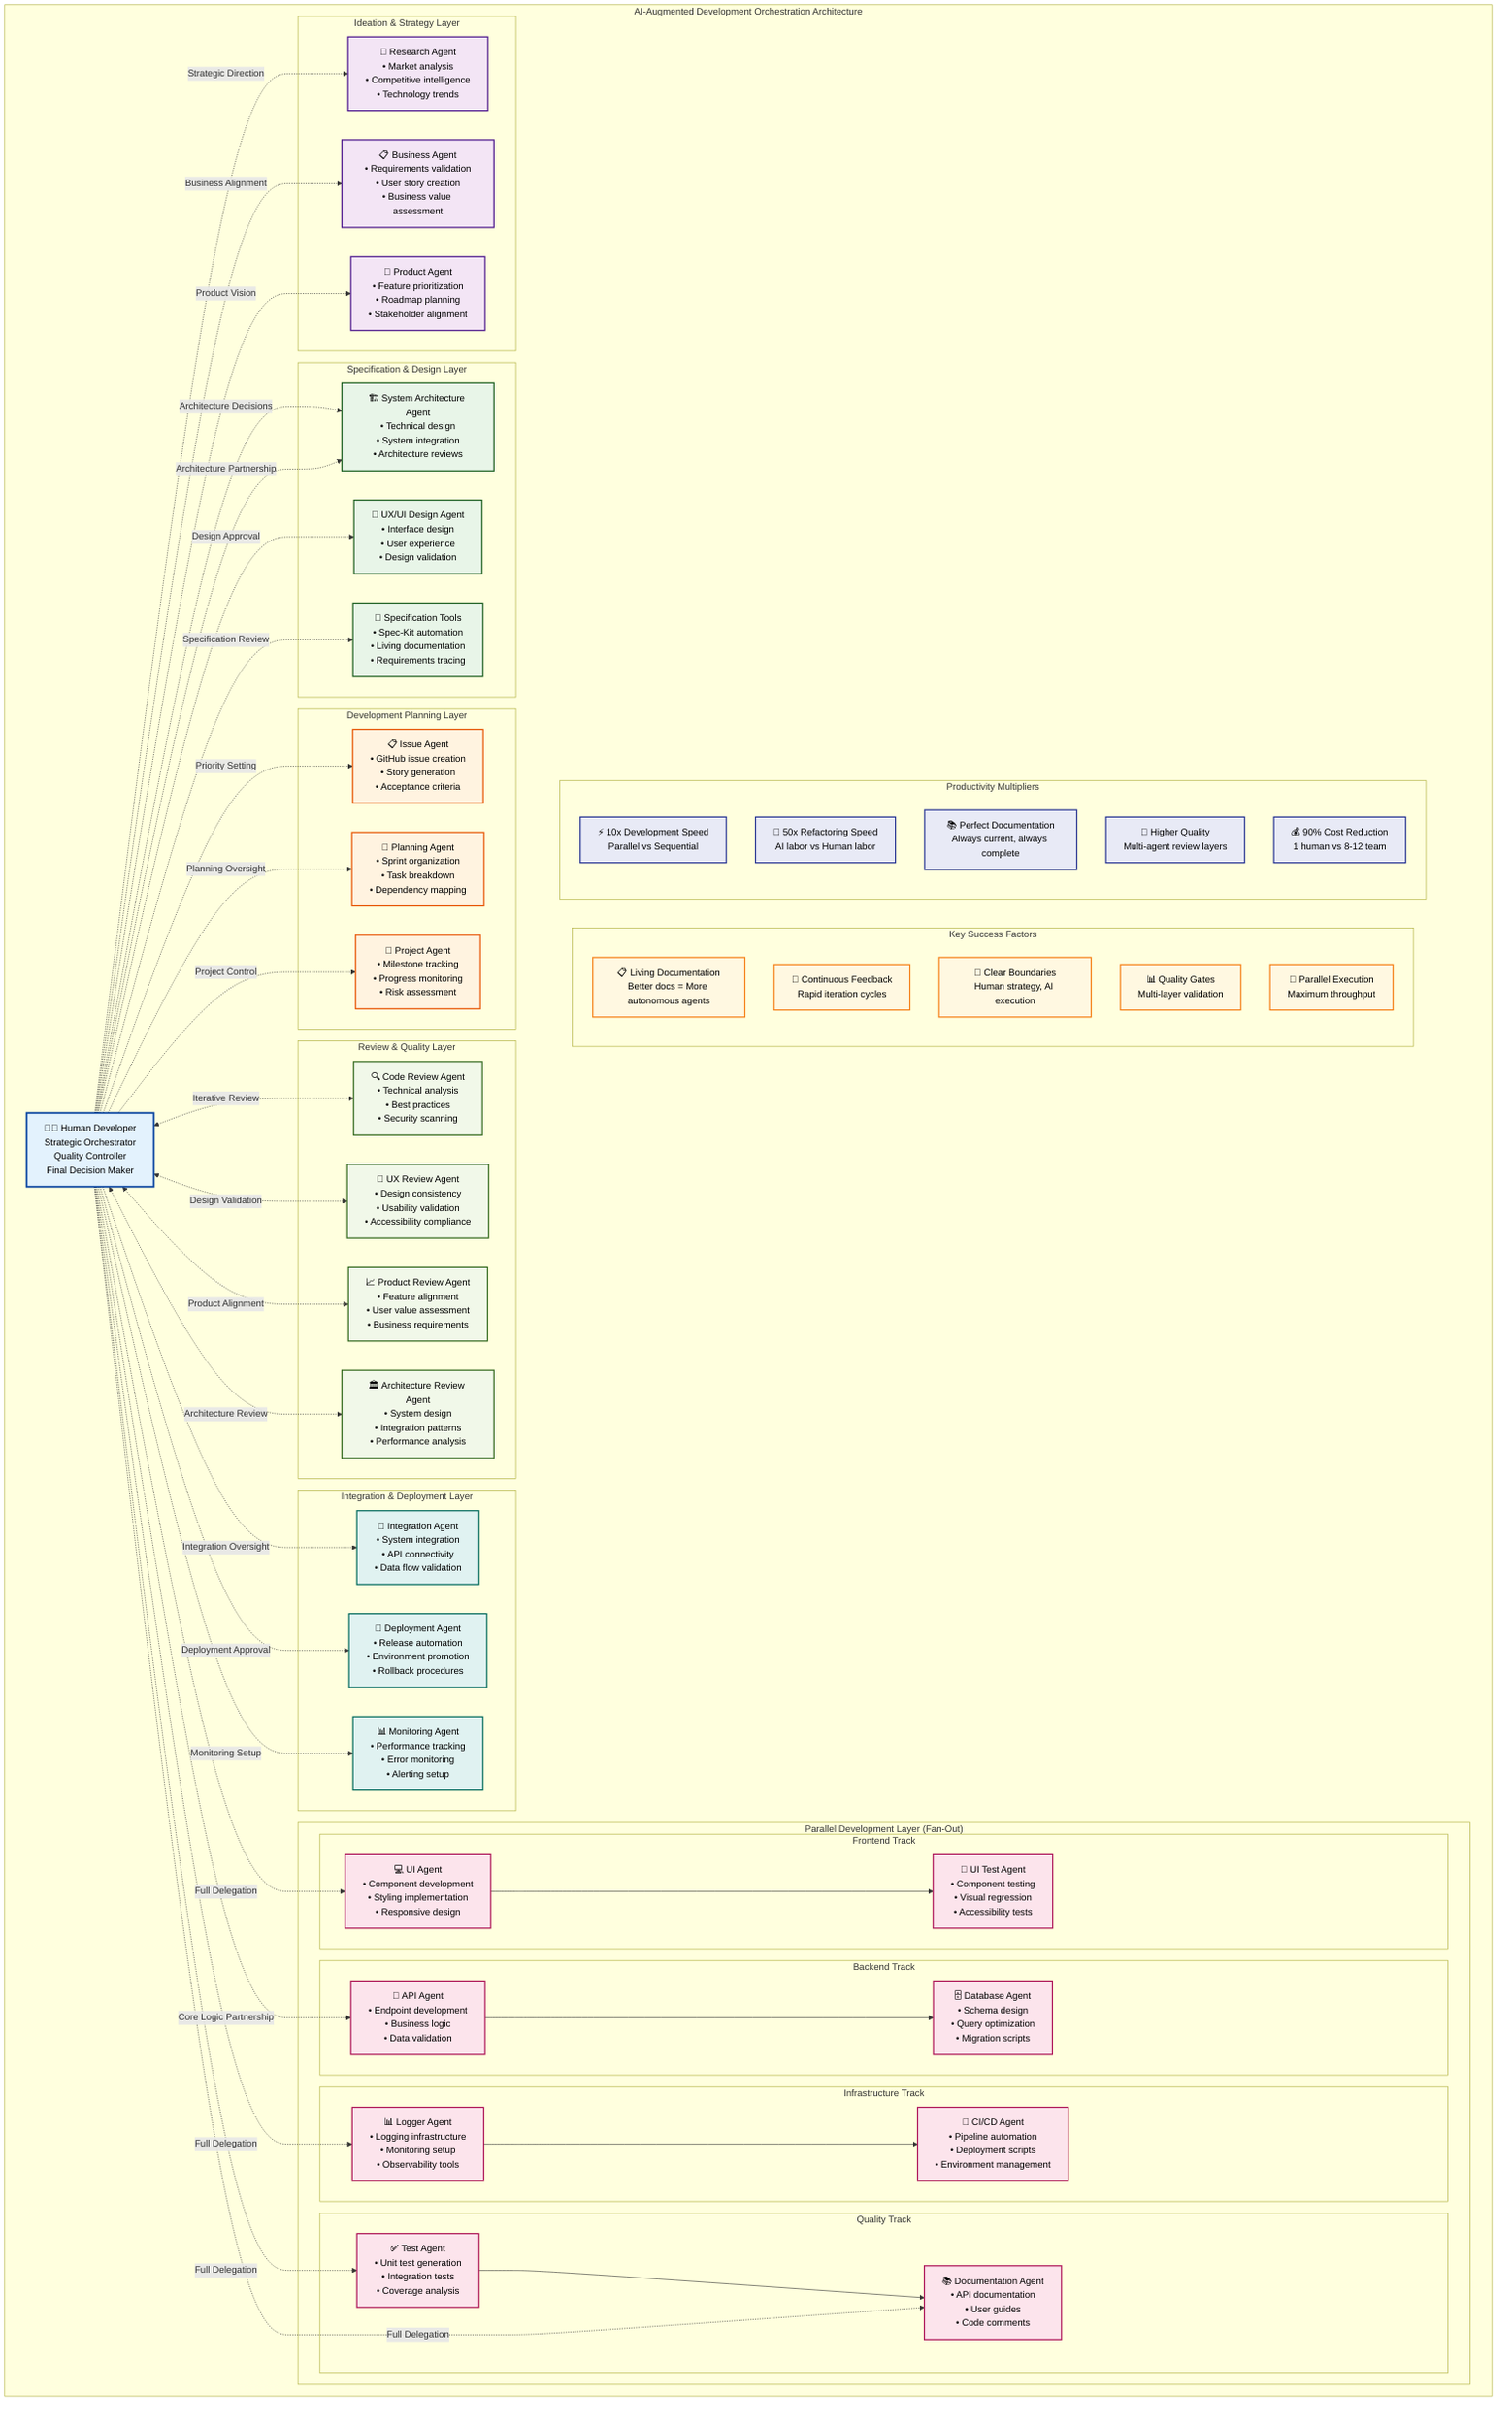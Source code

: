 graph TB
    subgraph "AI-Augmented Development Orchestration Architecture"
        
        %% Central Human Orchestrator
        HUMAN[👨‍💻 Human Developer<br/>Strategic Orchestrator<br/>Quality Controller<br/>Final Decision Maker]
        
        subgraph "Ideation & Strategy Layer"
            RA[🧠 Research Agent<br/>• Market analysis<br/>• Competitive intelligence<br/>• Technology trends]
            BA[📋 Business Agent<br/>• Requirements validation<br/>• User story creation<br/>• Business value assessment]
            PA[🎯 Product Agent<br/>• Feature prioritization<br/>• Roadmap planning<br/>• Stakeholder alignment]
        end
        
        subgraph "Specification & Design Layer"
            SA[🏗️ System Architecture Agent<br/>• Technical design<br/>• System integration<br/>• Architecture reviews]
            UXA[🎨 UX/UI Design Agent<br/>• Interface design<br/>• User experience<br/>• Design validation]
            SPEC[📝 Specification Tools<br/>• Spec-Kit automation<br/>• Living documentation<br/>• Requirements tracing]
        end
        
        subgraph "Development Planning Layer"
            ISA[📋 Issue Agent<br/>• GitHub issue creation<br/>• Story generation<br/>• Acceptance criteria]
            PLA[📅 Planning Agent<br/>• Sprint organization<br/>• Task breakdown<br/>• Dependency mapping]
            PMA[👥 Project Agent<br/>• Milestone tracking<br/>• Progress monitoring<br/>• Risk assessment]
        end
        
        subgraph "Parallel Development Layer (Fan-Out)"
            direction LR
            
            subgraph "Frontend Track"
                UIA[💻 UI Agent<br/>• Component development<br/>• Styling implementation<br/>• Responsive design]
                UXT[🧪 UI Test Agent<br/>• Component testing<br/>• Visual regression<br/>• Accessibility tests]
            end
            
            subgraph "Backend Track"
                APIA[🔌 API Agent<br/>• Endpoint development<br/>• Business logic<br/>• Data validation]
                DBAAPI[🗄️ Database Agent<br/>• Schema design<br/>• Query optimization<br/>• Migration scripts]
            end
            
            subgraph "Infrastructure Track"
                LOGA[📊 Logger Agent<br/>• Logging infrastructure<br/>• Monitoring setup<br/>• Observability tools]
                CIA[🚀 CI/CD Agent<br/>• Pipeline automation<br/>• Deployment scripts<br/>• Environment management]
            end
            
            subgraph "Quality Track"
                TESTA[✅ Test Agent<br/>• Unit test generation<br/>• Integration tests<br/>• Coverage analysis]
                DOCA[📚 Documentation Agent<br/>• API documentation<br/>• User guides<br/>• Code comments]
            end
            
            UIA --> UXT
            APIA --> DBAAPI
            LOGA --> CIA
            TESTA --> DOCA
        end
        
        subgraph "Review & Quality Layer"
            CRA[🔍 Code Review Agent<br/>• Technical analysis<br/>• Best practices<br/>• Security scanning]
            UXRA[🎨 UX Review Agent<br/>• Design consistency<br/>• Usability validation<br/>• Accessibility compliance]
            PMRA[📈 Product Review Agent<br/>• Feature alignment<br/>• User value assessment<br/>• Business requirements]
            ARCA[🏛️ Architecture Review Agent<br/>• System design<br/>• Integration patterns<br/>• Performance analysis]
        end
        
        subgraph "Integration & Deployment Layer"
            ITA[🔗 Integration Agent<br/>• System integration<br/>• API connectivity<br/>• Data flow validation]
            DA[🚀 Deployment Agent<br/>• Release automation<br/>• Environment promotion<br/>• Rollback procedures]
            MA[📊 Monitoring Agent<br/>• Performance tracking<br/>• Error monitoring<br/>• Alerting setup]
        end
        
        %% Human Orchestration Flows
        HUMAN -.->|"Strategic Direction"| RA
        HUMAN -.->|"Business Alignment"| BA  
        HUMAN -.->|"Product Vision"| PA
        
        HUMAN -.->|"Architecture Decisions"| SA
        HUMAN -.->|"Design Approval"| UXA
        HUMAN -.->|"Specification Review"| SPEC
        
        HUMAN -.->|"Priority Setting"| ISA
        HUMAN -.->|"Planning Oversight"| PLA
        HUMAN -.->|"Project Control"| PMA
        
        %% Critical Path Work (Human + AI)
        HUMAN -.->|"Core Logic Partnership"| APIA
        HUMAN -.->|"Architecture Partnership"| SA
        
        %% Autonomous Agent Work
        HUMAN -.->|"Full Delegation"| UIA
        HUMAN -.->|"Full Delegation"| LOGA
        HUMAN -.->|"Full Delegation"| TESTA
        HUMAN -.->|"Full Delegation"| DOCA
        
        %% Review and Quality Control
        HUMAN <-.->|"Iterative Review"| CRA
        HUMAN <-.->|"Design Validation"| UXRA
        HUMAN <-.->|"Product Alignment"| PMRA
        HUMAN <-.->|"Architecture Review"| ARCA
        
        %% Final Integration
        HUMAN -.->|"Integration Oversight"| ITA
        HUMAN -.->|"Deployment Approval"| DA
        HUMAN -.->|"Monitoring Setup"| MA
        
        subgraph "Key Success Factors"
            SF1[📋 Living Documentation<br/>Better docs = More autonomous agents]
            SF2[🔄 Continuous Feedback<br/>Rapid iteration cycles]
            SF3[🎯 Clear Boundaries<br/>Human strategy, AI execution]
            SF4[📊 Quality Gates<br/>Multi-layer validation]
            SF5[🚀 Parallel Execution<br/>Maximum throughput]
        end
        
        subgraph "Productivity Multipliers"
            PM1[⚡ 10x Development Speed<br/>Parallel vs Sequential]
            PM2[🔄 50x Refactoring Speed<br/>AI labor vs Human labor]
            PM3[📚 Perfect Documentation<br/>Always current, always complete]
            PM4[🎯 Higher Quality<br/>Multi-agent review layers]
            PM5[💰 90% Cost Reduction<br/>1 human vs 8-12 team]
        end
    end

    %% Styling
    classDef human fill:#e3f2fd,stroke:#0d47a1,stroke-width:3px,color:#000
    classDef strategy fill:#f3e5f5,stroke:#4a148c,stroke-width:2px,color:#000
    classDef design fill:#e8f5e8,stroke:#1b5e20,stroke-width:2px,color:#000
    classDef planning fill:#fff3e0,stroke:#e65100,stroke-width:2px,color:#000
    classDef development fill:#fce4ec,stroke:#ad1457,stroke-width:2px,color:#000
    classDef review fill:#f1f8e9,stroke:#33691e,stroke-width:2px,color:#000
    classDef deploy fill:#e0f2f1,stroke:#00695c,stroke-width:2px,color:#000
    classDef success fill:#fff8e1,stroke:#f57f17,stroke-width:2px,color:#000
    classDef multiplier fill:#e8eaf6,stroke:#283593,stroke-width:2px,color:#000
    
    class HUMAN human
    class RA,BA,PA strategy
    class SA,UXA,SPEC design
    class ISA,PLA,PMA planning
    class UIA,UXT,APIA,DBAAPI,LOGA,CIA,TESTA,DOCA development
    class CRA,UXRA,PMRA,ARCA review
    class ITA,DA,MA deploy
    class SF1,SF2,SF3,SF4,SF5 success
    class PM1,PM2,PM3,PM4,PM5 multiplier